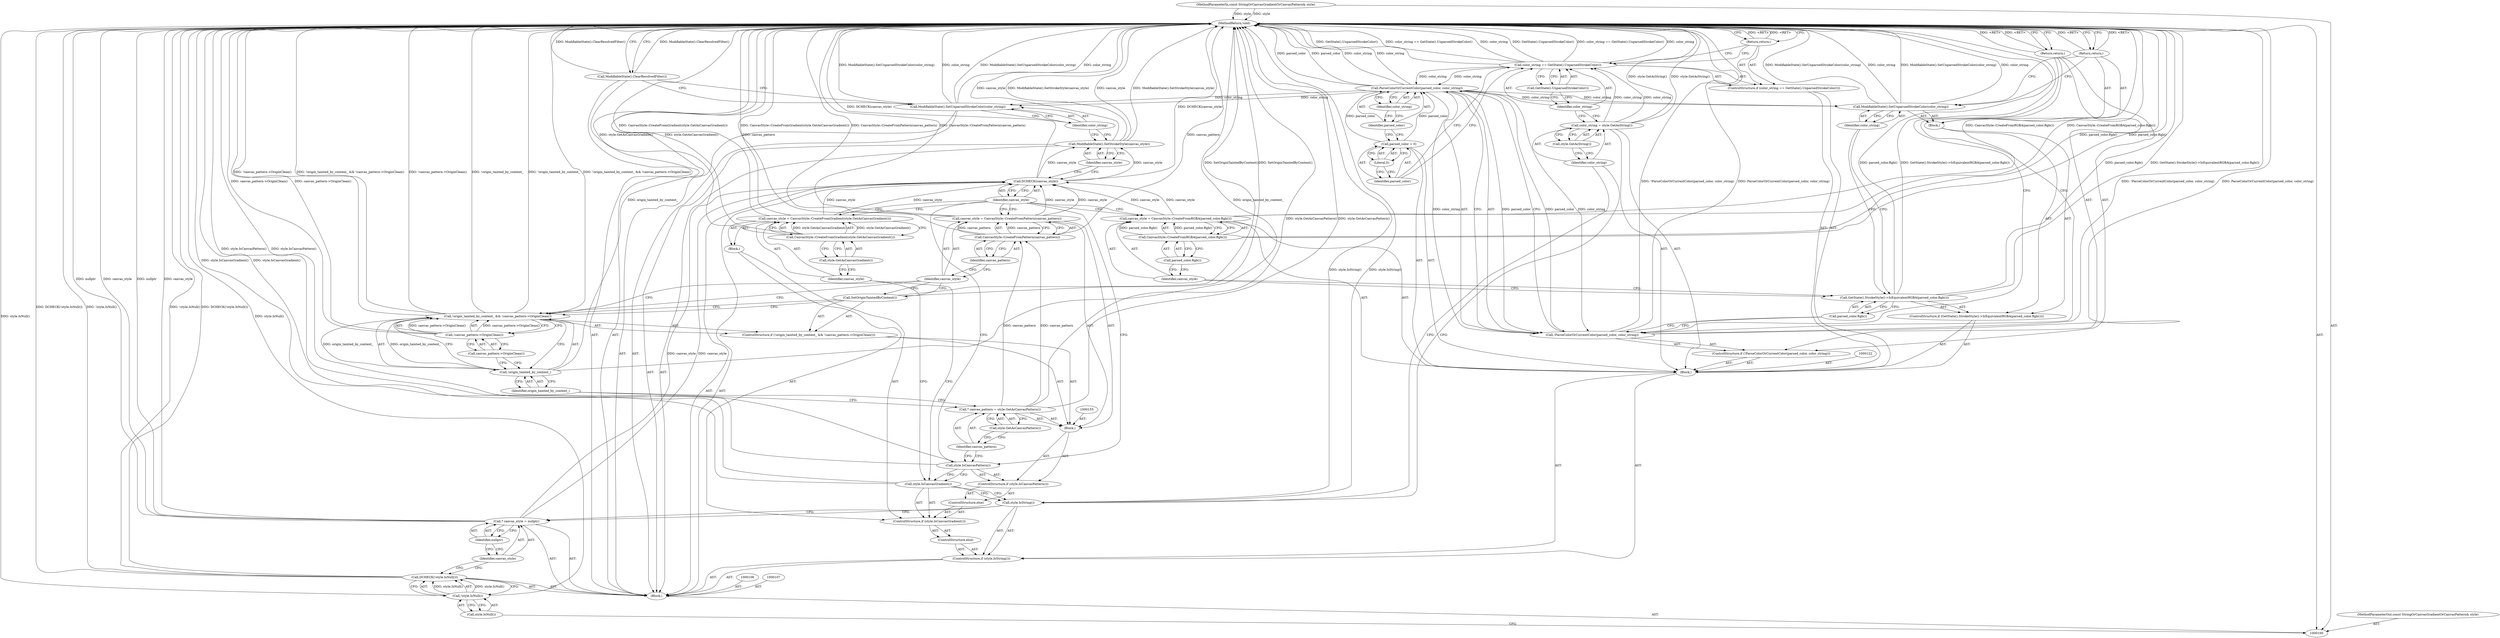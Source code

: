 digraph "0_Chrome_6ed26f014f76f10e76e80636027a2db9dcbe1664_4" {
"1000177" [label="(MethodReturn,void)"];
"1000121" [label="(Return,return;)"];
"1000123" [label="(Call,parsed_color = 0)"];
"1000124" [label="(Identifier,parsed_color)"];
"1000125" [label="(Literal,0)"];
"1000113" [label="(Block,)"];
"1000129" [label="(Identifier,parsed_color)"];
"1000126" [label="(ControlStructure,if (!ParseColorOrCurrentColor(parsed_color, color_string)))"];
"1000130" [label="(Identifier,color_string)"];
"1000127" [label="(Call,!ParseColorOrCurrentColor(parsed_color, color_string))"];
"1000128" [label="(Call,ParseColorOrCurrentColor(parsed_color, color_string))"];
"1000131" [label="(Return,return;)"];
"1000132" [label="(ControlStructure,if (GetState().StrokeStyle()->IsEquivalentRGBA(parsed_color.Rgb())))"];
"1000134" [label="(Call,parsed_color.Rgb())"];
"1000135" [label="(Block,)"];
"1000133" [label="(Call,GetState().StrokeStyle()->IsEquivalentRGBA(parsed_color.Rgb()))"];
"1000137" [label="(Identifier,color_string)"];
"1000136" [label="(Call,ModifiableState().SetUnparsedStrokeColor(color_string))"];
"1000138" [label="(Return,return;)"];
"1000141" [label="(Call,CanvasStyle::CreateFromRGBA(parsed_color.Rgb()))"];
"1000139" [label="(Call,canvas_style = CanvasStyle::CreateFromRGBA(parsed_color.Rgb()))"];
"1000140" [label="(Identifier,canvas_style)"];
"1000142" [label="(Call,parsed_color.Rgb())"];
"1000145" [label="(Call,style.IsCanvasGradient())"];
"1000146" [label="(Block,)"];
"1000143" [label="(ControlStructure,else)"];
"1000144" [label="(ControlStructure,if (style.IsCanvasGradient()))"];
"1000101" [label="(MethodParameterIn,const StringOrCanvasGradientOrCanvasPattern& style)"];
"1000275" [label="(MethodParameterOut,const StringOrCanvasGradientOrCanvasPattern& style)"];
"1000102" [label="(Block,)"];
"1000149" [label="(Call,CanvasStyle::CreateFromGradient(style.GetAsCanvasGradient()))"];
"1000147" [label="(Call,canvas_style = CanvasStyle::CreateFromGradient(style.GetAsCanvasGradient()))"];
"1000148" [label="(Identifier,canvas_style)"];
"1000150" [label="(Call,style.GetAsCanvasGradient())"];
"1000152" [label="(ControlStructure,if (style.IsCanvasPattern()))"];
"1000153" [label="(Call,style.IsCanvasPattern())"];
"1000151" [label="(ControlStructure,else)"];
"1000156" [label="(Call,* canvas_pattern = style.GetAsCanvasPattern())"];
"1000157" [label="(Identifier,canvas_pattern)"];
"1000158" [label="(Call,style.GetAsCanvasPattern())"];
"1000154" [label="(Block,)"];
"1000163" [label="(Call,!canvas_pattern->OriginClean())"];
"1000159" [label="(ControlStructure,if (!origin_tainted_by_content_ && !canvas_pattern->OriginClean()))"];
"1000164" [label="(Call,canvas_pattern->OriginClean())"];
"1000160" [label="(Call,!origin_tainted_by_content_ && !canvas_pattern->OriginClean())"];
"1000161" [label="(Call,!origin_tainted_by_content_)"];
"1000162" [label="(Identifier,origin_tainted_by_content_)"];
"1000165" [label="(Call,SetOriginTaintedByContent())"];
"1000168" [label="(Call,CanvasStyle::CreateFromPattern(canvas_pattern))"];
"1000166" [label="(Call,canvas_style = CanvasStyle::CreateFromPattern(canvas_pattern))"];
"1000167" [label="(Identifier,canvas_style)"];
"1000169" [label="(Identifier,canvas_pattern)"];
"1000105" [label="(Call,style.IsNull())"];
"1000103" [label="(Call,DCHECK(!style.IsNull()))"];
"1000104" [label="(Call,!style.IsNull())"];
"1000170" [label="(Call,DCHECK(canvas_style))"];
"1000171" [label="(Identifier,canvas_style)"];
"1000172" [label="(Call,ModifiableState().SetStrokeStyle(canvas_style))"];
"1000173" [label="(Identifier,canvas_style)"];
"1000174" [label="(Call,ModifiableState().SetUnparsedStrokeColor(color_string))"];
"1000175" [label="(Identifier,color_string)"];
"1000176" [label="(Call,ModifiableState().ClearResolvedFilter())"];
"1000108" [label="(Call,* canvas_style = nullptr)"];
"1000109" [label="(Identifier,canvas_style)"];
"1000110" [label="(Identifier,nullptr)"];
"1000111" [label="(ControlStructure,if (style.IsString()))"];
"1000112" [label="(Call,style.IsString())"];
"1000116" [label="(Call,style.GetAsString())"];
"1000114" [label="(Call,color_string = style.GetAsString())"];
"1000115" [label="(Identifier,color_string)"];
"1000120" [label="(Call,GetState().UnparsedStrokeColor())"];
"1000117" [label="(ControlStructure,if (color_string == GetState().UnparsedStrokeColor()))"];
"1000118" [label="(Call,color_string == GetState().UnparsedStrokeColor())"];
"1000119" [label="(Identifier,color_string)"];
"1000177" -> "1000100"  [label="AST: "];
"1000177" -> "1000121"  [label="CFG: "];
"1000177" -> "1000131"  [label="CFG: "];
"1000177" -> "1000138"  [label="CFG: "];
"1000177" -> "1000176"  [label="CFG: "];
"1000121" -> "1000177"  [label="DDG: <RET>"];
"1000131" -> "1000177"  [label="DDG: <RET>"];
"1000138" -> "1000177"  [label="DDG: <RET>"];
"1000168" -> "1000177"  [label="DDG: canvas_pattern"];
"1000103" -> "1000177"  [label="DDG: !style.IsNull()"];
"1000103" -> "1000177"  [label="DDG: DCHECK(!style.IsNull())"];
"1000104" -> "1000177"  [label="DDG: style.IsNull()"];
"1000118" -> "1000177"  [label="DDG: color_string == GetState().UnparsedStrokeColor()"];
"1000118" -> "1000177"  [label="DDG: color_string"];
"1000118" -> "1000177"  [label="DDG: GetState().UnparsedStrokeColor()"];
"1000165" -> "1000177"  [label="DDG: SetOriginTaintedByContent()"];
"1000166" -> "1000177"  [label="DDG: CanvasStyle::CreateFromPattern(canvas_pattern)"];
"1000128" -> "1000177"  [label="DDG: color_string"];
"1000128" -> "1000177"  [label="DDG: parsed_color"];
"1000163" -> "1000177"  [label="DDG: canvas_pattern->OriginClean()"];
"1000172" -> "1000177"  [label="DDG: ModifiableState().SetStrokeStyle(canvas_style)"];
"1000172" -> "1000177"  [label="DDG: canvas_style"];
"1000141" -> "1000177"  [label="DDG: parsed_color.Rgb()"];
"1000160" -> "1000177"  [label="DDG: !origin_tainted_by_content_ && !canvas_pattern->OriginClean()"];
"1000160" -> "1000177"  [label="DDG: !canvas_pattern->OriginClean()"];
"1000160" -> "1000177"  [label="DDG: !origin_tainted_by_content_"];
"1000139" -> "1000177"  [label="DDG: CanvasStyle::CreateFromRGBA(parsed_color.Rgb())"];
"1000133" -> "1000177"  [label="DDG: parsed_color.Rgb()"];
"1000133" -> "1000177"  [label="DDG: GetState().StrokeStyle()->IsEquivalentRGBA(parsed_color.Rgb())"];
"1000156" -> "1000177"  [label="DDG: style.GetAsCanvasPattern()"];
"1000147" -> "1000177"  [label="DDG: CanvasStyle::CreateFromGradient(style.GetAsCanvasGradient())"];
"1000176" -> "1000177"  [label="DDG: ModifiableState().ClearResolvedFilter()"];
"1000127" -> "1000177"  [label="DDG: !ParseColorOrCurrentColor(parsed_color, color_string)"];
"1000127" -> "1000177"  [label="DDG: ParseColorOrCurrentColor(parsed_color, color_string)"];
"1000153" -> "1000177"  [label="DDG: style.IsCanvasPattern()"];
"1000112" -> "1000177"  [label="DDG: style.IsString()"];
"1000101" -> "1000177"  [label="DDG: style"];
"1000108" -> "1000177"  [label="DDG: nullptr"];
"1000108" -> "1000177"  [label="DDG: canvas_style"];
"1000136" -> "1000177"  [label="DDG: ModifiableState().SetUnparsedStrokeColor(color_string)"];
"1000136" -> "1000177"  [label="DDG: color_string"];
"1000145" -> "1000177"  [label="DDG: style.IsCanvasGradient()"];
"1000170" -> "1000177"  [label="DDG: DCHECK(canvas_style)"];
"1000149" -> "1000177"  [label="DDG: style.GetAsCanvasGradient()"];
"1000161" -> "1000177"  [label="DDG: origin_tainted_by_content_"];
"1000114" -> "1000177"  [label="DDG: style.GetAsString()"];
"1000174" -> "1000177"  [label="DDG: ModifiableState().SetUnparsedStrokeColor(color_string)"];
"1000174" -> "1000177"  [label="DDG: color_string"];
"1000121" -> "1000117"  [label="AST: "];
"1000121" -> "1000118"  [label="CFG: "];
"1000177" -> "1000121"  [label="CFG: "];
"1000121" -> "1000177"  [label="DDG: <RET>"];
"1000123" -> "1000113"  [label="AST: "];
"1000123" -> "1000125"  [label="CFG: "];
"1000124" -> "1000123"  [label="AST: "];
"1000125" -> "1000123"  [label="AST: "];
"1000129" -> "1000123"  [label="CFG: "];
"1000123" -> "1000128"  [label="DDG: parsed_color"];
"1000124" -> "1000123"  [label="AST: "];
"1000124" -> "1000118"  [label="CFG: "];
"1000125" -> "1000124"  [label="CFG: "];
"1000125" -> "1000123"  [label="AST: "];
"1000125" -> "1000124"  [label="CFG: "];
"1000123" -> "1000125"  [label="CFG: "];
"1000113" -> "1000111"  [label="AST: "];
"1000114" -> "1000113"  [label="AST: "];
"1000117" -> "1000113"  [label="AST: "];
"1000122" -> "1000113"  [label="AST: "];
"1000123" -> "1000113"  [label="AST: "];
"1000126" -> "1000113"  [label="AST: "];
"1000132" -> "1000113"  [label="AST: "];
"1000139" -> "1000113"  [label="AST: "];
"1000129" -> "1000128"  [label="AST: "];
"1000129" -> "1000123"  [label="CFG: "];
"1000130" -> "1000129"  [label="CFG: "];
"1000126" -> "1000113"  [label="AST: "];
"1000127" -> "1000126"  [label="AST: "];
"1000131" -> "1000126"  [label="AST: "];
"1000130" -> "1000128"  [label="AST: "];
"1000130" -> "1000129"  [label="CFG: "];
"1000128" -> "1000130"  [label="CFG: "];
"1000127" -> "1000126"  [label="AST: "];
"1000127" -> "1000128"  [label="CFG: "];
"1000128" -> "1000127"  [label="AST: "];
"1000131" -> "1000127"  [label="CFG: "];
"1000134" -> "1000127"  [label="CFG: "];
"1000127" -> "1000177"  [label="DDG: !ParseColorOrCurrentColor(parsed_color, color_string)"];
"1000127" -> "1000177"  [label="DDG: ParseColorOrCurrentColor(parsed_color, color_string)"];
"1000128" -> "1000127"  [label="DDG: parsed_color"];
"1000128" -> "1000127"  [label="DDG: color_string"];
"1000128" -> "1000127"  [label="AST: "];
"1000128" -> "1000130"  [label="CFG: "];
"1000129" -> "1000128"  [label="AST: "];
"1000130" -> "1000128"  [label="AST: "];
"1000127" -> "1000128"  [label="CFG: "];
"1000128" -> "1000177"  [label="DDG: color_string"];
"1000128" -> "1000177"  [label="DDG: parsed_color"];
"1000128" -> "1000127"  [label="DDG: parsed_color"];
"1000128" -> "1000127"  [label="DDG: color_string"];
"1000123" -> "1000128"  [label="DDG: parsed_color"];
"1000118" -> "1000128"  [label="DDG: color_string"];
"1000128" -> "1000136"  [label="DDG: color_string"];
"1000128" -> "1000174"  [label="DDG: color_string"];
"1000131" -> "1000126"  [label="AST: "];
"1000131" -> "1000127"  [label="CFG: "];
"1000177" -> "1000131"  [label="CFG: "];
"1000131" -> "1000177"  [label="DDG: <RET>"];
"1000132" -> "1000113"  [label="AST: "];
"1000133" -> "1000132"  [label="AST: "];
"1000135" -> "1000132"  [label="AST: "];
"1000134" -> "1000133"  [label="AST: "];
"1000134" -> "1000127"  [label="CFG: "];
"1000133" -> "1000134"  [label="CFG: "];
"1000135" -> "1000132"  [label="AST: "];
"1000136" -> "1000135"  [label="AST: "];
"1000138" -> "1000135"  [label="AST: "];
"1000133" -> "1000132"  [label="AST: "];
"1000133" -> "1000134"  [label="CFG: "];
"1000134" -> "1000133"  [label="AST: "];
"1000137" -> "1000133"  [label="CFG: "];
"1000140" -> "1000133"  [label="CFG: "];
"1000133" -> "1000177"  [label="DDG: parsed_color.Rgb()"];
"1000133" -> "1000177"  [label="DDG: GetState().StrokeStyle()->IsEquivalentRGBA(parsed_color.Rgb())"];
"1000137" -> "1000136"  [label="AST: "];
"1000137" -> "1000133"  [label="CFG: "];
"1000136" -> "1000137"  [label="CFG: "];
"1000136" -> "1000135"  [label="AST: "];
"1000136" -> "1000137"  [label="CFG: "];
"1000137" -> "1000136"  [label="AST: "];
"1000138" -> "1000136"  [label="CFG: "];
"1000136" -> "1000177"  [label="DDG: ModifiableState().SetUnparsedStrokeColor(color_string)"];
"1000136" -> "1000177"  [label="DDG: color_string"];
"1000128" -> "1000136"  [label="DDG: color_string"];
"1000138" -> "1000135"  [label="AST: "];
"1000138" -> "1000136"  [label="CFG: "];
"1000177" -> "1000138"  [label="CFG: "];
"1000138" -> "1000177"  [label="DDG: <RET>"];
"1000141" -> "1000139"  [label="AST: "];
"1000141" -> "1000142"  [label="CFG: "];
"1000142" -> "1000141"  [label="AST: "];
"1000139" -> "1000141"  [label="CFG: "];
"1000141" -> "1000177"  [label="DDG: parsed_color.Rgb()"];
"1000141" -> "1000139"  [label="DDG: parsed_color.Rgb()"];
"1000139" -> "1000113"  [label="AST: "];
"1000139" -> "1000141"  [label="CFG: "];
"1000140" -> "1000139"  [label="AST: "];
"1000141" -> "1000139"  [label="AST: "];
"1000171" -> "1000139"  [label="CFG: "];
"1000139" -> "1000177"  [label="DDG: CanvasStyle::CreateFromRGBA(parsed_color.Rgb())"];
"1000141" -> "1000139"  [label="DDG: parsed_color.Rgb()"];
"1000139" -> "1000170"  [label="DDG: canvas_style"];
"1000140" -> "1000139"  [label="AST: "];
"1000140" -> "1000133"  [label="CFG: "];
"1000142" -> "1000140"  [label="CFG: "];
"1000142" -> "1000141"  [label="AST: "];
"1000142" -> "1000140"  [label="CFG: "];
"1000141" -> "1000142"  [label="CFG: "];
"1000145" -> "1000144"  [label="AST: "];
"1000145" -> "1000112"  [label="CFG: "];
"1000148" -> "1000145"  [label="CFG: "];
"1000153" -> "1000145"  [label="CFG: "];
"1000145" -> "1000177"  [label="DDG: style.IsCanvasGradient()"];
"1000146" -> "1000144"  [label="AST: "];
"1000147" -> "1000146"  [label="AST: "];
"1000143" -> "1000111"  [label="AST: "];
"1000144" -> "1000143"  [label="AST: "];
"1000144" -> "1000143"  [label="AST: "];
"1000145" -> "1000144"  [label="AST: "];
"1000146" -> "1000144"  [label="AST: "];
"1000151" -> "1000144"  [label="AST: "];
"1000101" -> "1000100"  [label="AST: "];
"1000101" -> "1000177"  [label="DDG: style"];
"1000275" -> "1000100"  [label="AST: "];
"1000102" -> "1000100"  [label="AST: "];
"1000103" -> "1000102"  [label="AST: "];
"1000106" -> "1000102"  [label="AST: "];
"1000107" -> "1000102"  [label="AST: "];
"1000108" -> "1000102"  [label="AST: "];
"1000111" -> "1000102"  [label="AST: "];
"1000170" -> "1000102"  [label="AST: "];
"1000172" -> "1000102"  [label="AST: "];
"1000174" -> "1000102"  [label="AST: "];
"1000176" -> "1000102"  [label="AST: "];
"1000149" -> "1000147"  [label="AST: "];
"1000149" -> "1000150"  [label="CFG: "];
"1000150" -> "1000149"  [label="AST: "];
"1000147" -> "1000149"  [label="CFG: "];
"1000149" -> "1000177"  [label="DDG: style.GetAsCanvasGradient()"];
"1000149" -> "1000147"  [label="DDG: style.GetAsCanvasGradient()"];
"1000147" -> "1000146"  [label="AST: "];
"1000147" -> "1000149"  [label="CFG: "];
"1000148" -> "1000147"  [label="AST: "];
"1000149" -> "1000147"  [label="AST: "];
"1000171" -> "1000147"  [label="CFG: "];
"1000147" -> "1000177"  [label="DDG: CanvasStyle::CreateFromGradient(style.GetAsCanvasGradient())"];
"1000149" -> "1000147"  [label="DDG: style.GetAsCanvasGradient()"];
"1000147" -> "1000170"  [label="DDG: canvas_style"];
"1000148" -> "1000147"  [label="AST: "];
"1000148" -> "1000145"  [label="CFG: "];
"1000150" -> "1000148"  [label="CFG: "];
"1000150" -> "1000149"  [label="AST: "];
"1000150" -> "1000148"  [label="CFG: "];
"1000149" -> "1000150"  [label="CFG: "];
"1000152" -> "1000151"  [label="AST: "];
"1000153" -> "1000152"  [label="AST: "];
"1000154" -> "1000152"  [label="AST: "];
"1000153" -> "1000152"  [label="AST: "];
"1000153" -> "1000145"  [label="CFG: "];
"1000157" -> "1000153"  [label="CFG: "];
"1000171" -> "1000153"  [label="CFG: "];
"1000153" -> "1000177"  [label="DDG: style.IsCanvasPattern()"];
"1000151" -> "1000144"  [label="AST: "];
"1000152" -> "1000151"  [label="AST: "];
"1000156" -> "1000154"  [label="AST: "];
"1000156" -> "1000158"  [label="CFG: "];
"1000157" -> "1000156"  [label="AST: "];
"1000158" -> "1000156"  [label="AST: "];
"1000162" -> "1000156"  [label="CFG: "];
"1000156" -> "1000177"  [label="DDG: style.GetAsCanvasPattern()"];
"1000156" -> "1000168"  [label="DDG: canvas_pattern"];
"1000157" -> "1000156"  [label="AST: "];
"1000157" -> "1000153"  [label="CFG: "];
"1000158" -> "1000157"  [label="CFG: "];
"1000158" -> "1000156"  [label="AST: "];
"1000158" -> "1000157"  [label="CFG: "];
"1000156" -> "1000158"  [label="CFG: "];
"1000154" -> "1000152"  [label="AST: "];
"1000155" -> "1000154"  [label="AST: "];
"1000156" -> "1000154"  [label="AST: "];
"1000159" -> "1000154"  [label="AST: "];
"1000166" -> "1000154"  [label="AST: "];
"1000163" -> "1000160"  [label="AST: "];
"1000163" -> "1000164"  [label="CFG: "];
"1000164" -> "1000163"  [label="AST: "];
"1000160" -> "1000163"  [label="CFG: "];
"1000163" -> "1000177"  [label="DDG: canvas_pattern->OriginClean()"];
"1000163" -> "1000160"  [label="DDG: canvas_pattern->OriginClean()"];
"1000159" -> "1000154"  [label="AST: "];
"1000160" -> "1000159"  [label="AST: "];
"1000165" -> "1000159"  [label="AST: "];
"1000164" -> "1000163"  [label="AST: "];
"1000164" -> "1000161"  [label="CFG: "];
"1000163" -> "1000164"  [label="CFG: "];
"1000160" -> "1000159"  [label="AST: "];
"1000160" -> "1000161"  [label="CFG: "];
"1000160" -> "1000163"  [label="CFG: "];
"1000161" -> "1000160"  [label="AST: "];
"1000163" -> "1000160"  [label="AST: "];
"1000165" -> "1000160"  [label="CFG: "];
"1000167" -> "1000160"  [label="CFG: "];
"1000160" -> "1000177"  [label="DDG: !origin_tainted_by_content_ && !canvas_pattern->OriginClean()"];
"1000160" -> "1000177"  [label="DDG: !canvas_pattern->OriginClean()"];
"1000160" -> "1000177"  [label="DDG: !origin_tainted_by_content_"];
"1000161" -> "1000160"  [label="DDG: origin_tainted_by_content_"];
"1000163" -> "1000160"  [label="DDG: canvas_pattern->OriginClean()"];
"1000161" -> "1000160"  [label="AST: "];
"1000161" -> "1000162"  [label="CFG: "];
"1000162" -> "1000161"  [label="AST: "];
"1000164" -> "1000161"  [label="CFG: "];
"1000160" -> "1000161"  [label="CFG: "];
"1000161" -> "1000177"  [label="DDG: origin_tainted_by_content_"];
"1000161" -> "1000160"  [label="DDG: origin_tainted_by_content_"];
"1000162" -> "1000161"  [label="AST: "];
"1000162" -> "1000156"  [label="CFG: "];
"1000161" -> "1000162"  [label="CFG: "];
"1000165" -> "1000159"  [label="AST: "];
"1000165" -> "1000160"  [label="CFG: "];
"1000167" -> "1000165"  [label="CFG: "];
"1000165" -> "1000177"  [label="DDG: SetOriginTaintedByContent()"];
"1000168" -> "1000166"  [label="AST: "];
"1000168" -> "1000169"  [label="CFG: "];
"1000169" -> "1000168"  [label="AST: "];
"1000166" -> "1000168"  [label="CFG: "];
"1000168" -> "1000177"  [label="DDG: canvas_pattern"];
"1000168" -> "1000166"  [label="DDG: canvas_pattern"];
"1000156" -> "1000168"  [label="DDG: canvas_pattern"];
"1000166" -> "1000154"  [label="AST: "];
"1000166" -> "1000168"  [label="CFG: "];
"1000167" -> "1000166"  [label="AST: "];
"1000168" -> "1000166"  [label="AST: "];
"1000171" -> "1000166"  [label="CFG: "];
"1000166" -> "1000177"  [label="DDG: CanvasStyle::CreateFromPattern(canvas_pattern)"];
"1000168" -> "1000166"  [label="DDG: canvas_pattern"];
"1000166" -> "1000170"  [label="DDG: canvas_style"];
"1000167" -> "1000166"  [label="AST: "];
"1000167" -> "1000165"  [label="CFG: "];
"1000167" -> "1000160"  [label="CFG: "];
"1000169" -> "1000167"  [label="CFG: "];
"1000169" -> "1000168"  [label="AST: "];
"1000169" -> "1000167"  [label="CFG: "];
"1000168" -> "1000169"  [label="CFG: "];
"1000105" -> "1000104"  [label="AST: "];
"1000105" -> "1000100"  [label="CFG: "];
"1000104" -> "1000105"  [label="CFG: "];
"1000103" -> "1000102"  [label="AST: "];
"1000103" -> "1000104"  [label="CFG: "];
"1000104" -> "1000103"  [label="AST: "];
"1000109" -> "1000103"  [label="CFG: "];
"1000103" -> "1000177"  [label="DDG: !style.IsNull()"];
"1000103" -> "1000177"  [label="DDG: DCHECK(!style.IsNull())"];
"1000104" -> "1000103"  [label="DDG: style.IsNull()"];
"1000104" -> "1000103"  [label="AST: "];
"1000104" -> "1000105"  [label="CFG: "];
"1000105" -> "1000104"  [label="AST: "];
"1000103" -> "1000104"  [label="CFG: "];
"1000104" -> "1000177"  [label="DDG: style.IsNull()"];
"1000104" -> "1000103"  [label="DDG: style.IsNull()"];
"1000170" -> "1000102"  [label="AST: "];
"1000170" -> "1000171"  [label="CFG: "];
"1000171" -> "1000170"  [label="AST: "];
"1000173" -> "1000170"  [label="CFG: "];
"1000170" -> "1000177"  [label="DDG: DCHECK(canvas_style)"];
"1000139" -> "1000170"  [label="DDG: canvas_style"];
"1000166" -> "1000170"  [label="DDG: canvas_style"];
"1000147" -> "1000170"  [label="DDG: canvas_style"];
"1000108" -> "1000170"  [label="DDG: canvas_style"];
"1000170" -> "1000172"  [label="DDG: canvas_style"];
"1000171" -> "1000170"  [label="AST: "];
"1000171" -> "1000139"  [label="CFG: "];
"1000171" -> "1000147"  [label="CFG: "];
"1000171" -> "1000166"  [label="CFG: "];
"1000171" -> "1000153"  [label="CFG: "];
"1000170" -> "1000171"  [label="CFG: "];
"1000172" -> "1000102"  [label="AST: "];
"1000172" -> "1000173"  [label="CFG: "];
"1000173" -> "1000172"  [label="AST: "];
"1000175" -> "1000172"  [label="CFG: "];
"1000172" -> "1000177"  [label="DDG: ModifiableState().SetStrokeStyle(canvas_style)"];
"1000172" -> "1000177"  [label="DDG: canvas_style"];
"1000170" -> "1000172"  [label="DDG: canvas_style"];
"1000173" -> "1000172"  [label="AST: "];
"1000173" -> "1000170"  [label="CFG: "];
"1000172" -> "1000173"  [label="CFG: "];
"1000174" -> "1000102"  [label="AST: "];
"1000174" -> "1000175"  [label="CFG: "];
"1000175" -> "1000174"  [label="AST: "];
"1000176" -> "1000174"  [label="CFG: "];
"1000174" -> "1000177"  [label="DDG: ModifiableState().SetUnparsedStrokeColor(color_string)"];
"1000174" -> "1000177"  [label="DDG: color_string"];
"1000128" -> "1000174"  [label="DDG: color_string"];
"1000175" -> "1000174"  [label="AST: "];
"1000175" -> "1000172"  [label="CFG: "];
"1000174" -> "1000175"  [label="CFG: "];
"1000176" -> "1000102"  [label="AST: "];
"1000176" -> "1000174"  [label="CFG: "];
"1000177" -> "1000176"  [label="CFG: "];
"1000176" -> "1000177"  [label="DDG: ModifiableState().ClearResolvedFilter()"];
"1000108" -> "1000102"  [label="AST: "];
"1000108" -> "1000110"  [label="CFG: "];
"1000109" -> "1000108"  [label="AST: "];
"1000110" -> "1000108"  [label="AST: "];
"1000112" -> "1000108"  [label="CFG: "];
"1000108" -> "1000177"  [label="DDG: nullptr"];
"1000108" -> "1000177"  [label="DDG: canvas_style"];
"1000108" -> "1000170"  [label="DDG: canvas_style"];
"1000109" -> "1000108"  [label="AST: "];
"1000109" -> "1000103"  [label="CFG: "];
"1000110" -> "1000109"  [label="CFG: "];
"1000110" -> "1000108"  [label="AST: "];
"1000110" -> "1000109"  [label="CFG: "];
"1000108" -> "1000110"  [label="CFG: "];
"1000111" -> "1000102"  [label="AST: "];
"1000112" -> "1000111"  [label="AST: "];
"1000113" -> "1000111"  [label="AST: "];
"1000143" -> "1000111"  [label="AST: "];
"1000112" -> "1000111"  [label="AST: "];
"1000112" -> "1000108"  [label="CFG: "];
"1000115" -> "1000112"  [label="CFG: "];
"1000145" -> "1000112"  [label="CFG: "];
"1000112" -> "1000177"  [label="DDG: style.IsString()"];
"1000116" -> "1000114"  [label="AST: "];
"1000116" -> "1000115"  [label="CFG: "];
"1000114" -> "1000116"  [label="CFG: "];
"1000114" -> "1000113"  [label="AST: "];
"1000114" -> "1000116"  [label="CFG: "];
"1000115" -> "1000114"  [label="AST: "];
"1000116" -> "1000114"  [label="AST: "];
"1000119" -> "1000114"  [label="CFG: "];
"1000114" -> "1000177"  [label="DDG: style.GetAsString()"];
"1000114" -> "1000118"  [label="DDG: color_string"];
"1000115" -> "1000114"  [label="AST: "];
"1000115" -> "1000112"  [label="CFG: "];
"1000116" -> "1000115"  [label="CFG: "];
"1000120" -> "1000118"  [label="AST: "];
"1000120" -> "1000119"  [label="CFG: "];
"1000118" -> "1000120"  [label="CFG: "];
"1000117" -> "1000113"  [label="AST: "];
"1000118" -> "1000117"  [label="AST: "];
"1000121" -> "1000117"  [label="AST: "];
"1000118" -> "1000117"  [label="AST: "];
"1000118" -> "1000120"  [label="CFG: "];
"1000119" -> "1000118"  [label="AST: "];
"1000120" -> "1000118"  [label="AST: "];
"1000121" -> "1000118"  [label="CFG: "];
"1000124" -> "1000118"  [label="CFG: "];
"1000118" -> "1000177"  [label="DDG: color_string == GetState().UnparsedStrokeColor()"];
"1000118" -> "1000177"  [label="DDG: color_string"];
"1000118" -> "1000177"  [label="DDG: GetState().UnparsedStrokeColor()"];
"1000114" -> "1000118"  [label="DDG: color_string"];
"1000118" -> "1000128"  [label="DDG: color_string"];
"1000119" -> "1000118"  [label="AST: "];
"1000119" -> "1000114"  [label="CFG: "];
"1000120" -> "1000119"  [label="CFG: "];
}
